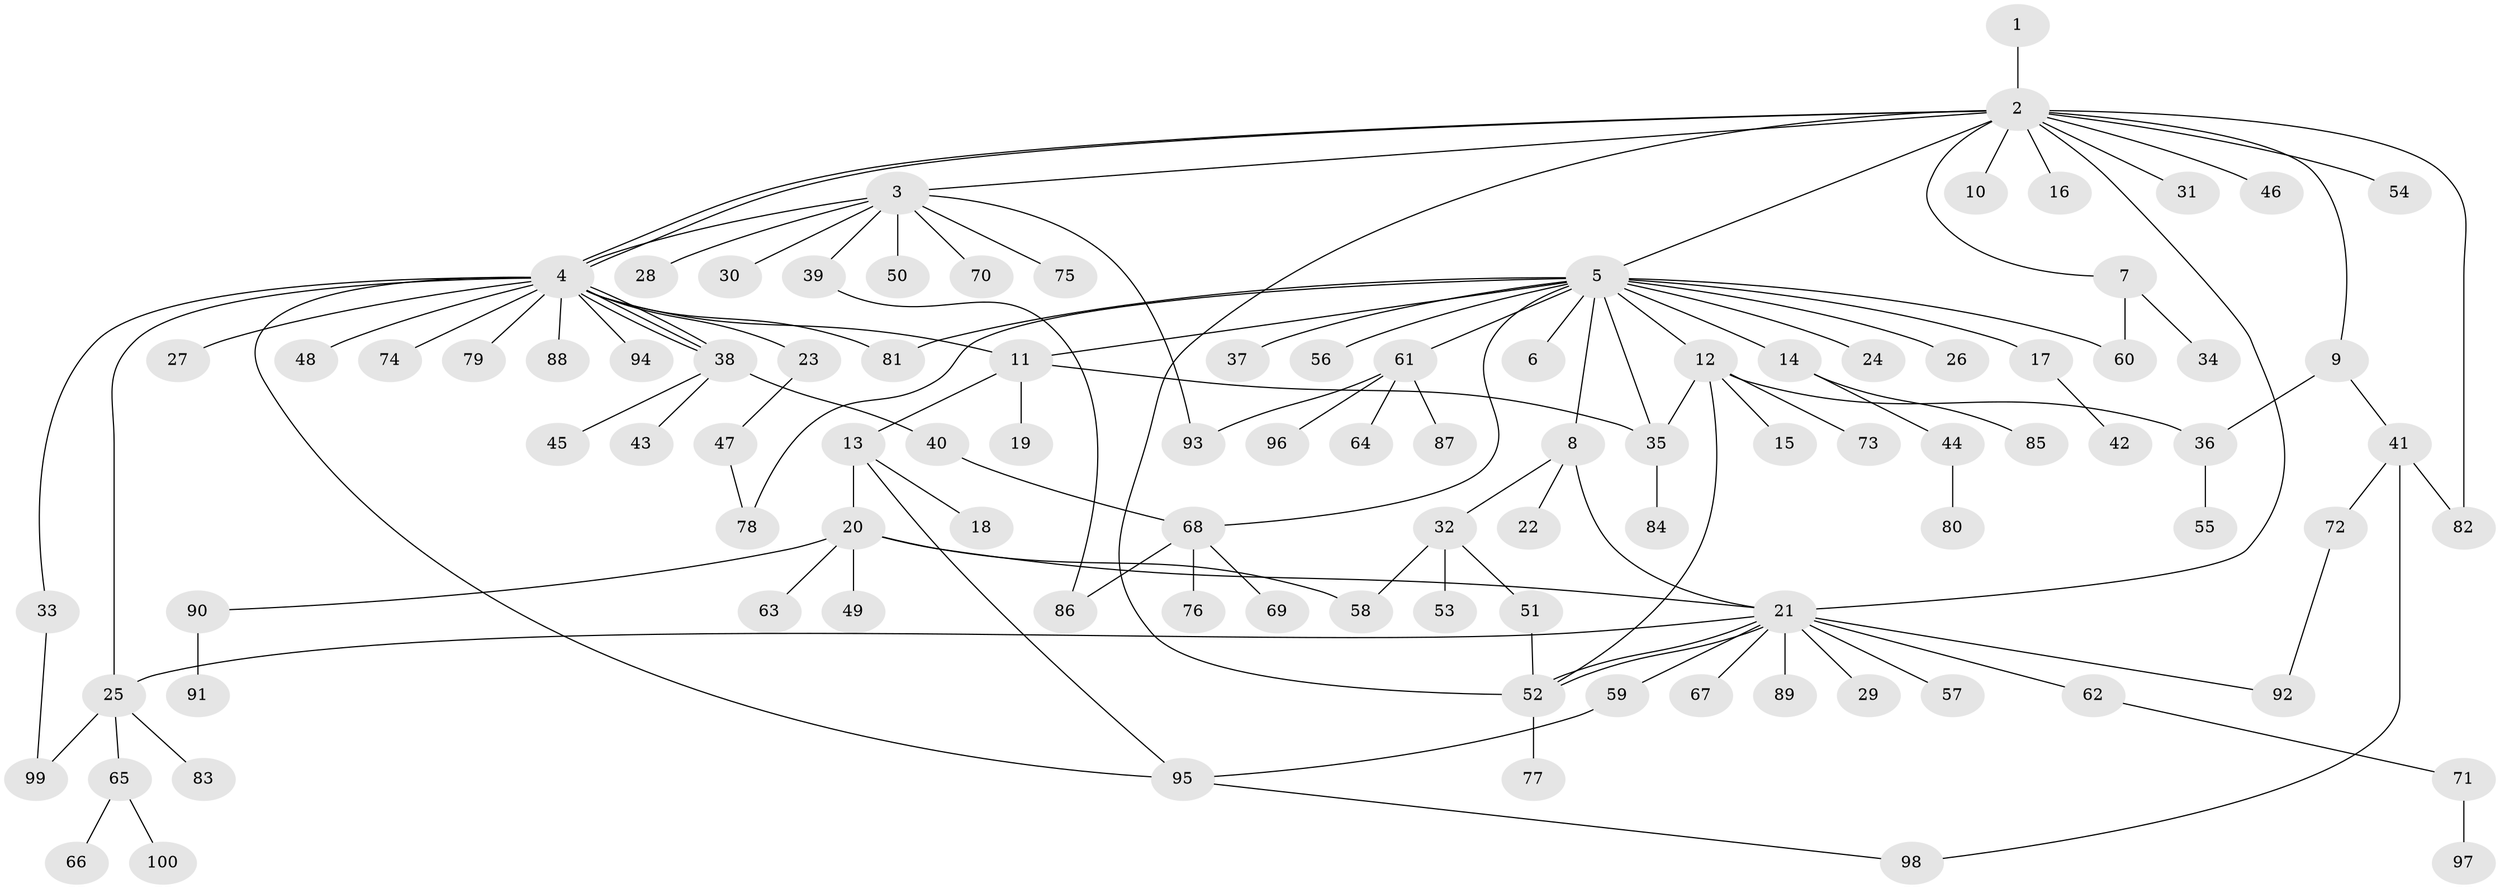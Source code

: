 // Generated by graph-tools (version 1.1) at 2025/35/03/09/25 02:35:29]
// undirected, 100 vertices, 127 edges
graph export_dot {
graph [start="1"]
  node [color=gray90,style=filled];
  1;
  2;
  3;
  4;
  5;
  6;
  7;
  8;
  9;
  10;
  11;
  12;
  13;
  14;
  15;
  16;
  17;
  18;
  19;
  20;
  21;
  22;
  23;
  24;
  25;
  26;
  27;
  28;
  29;
  30;
  31;
  32;
  33;
  34;
  35;
  36;
  37;
  38;
  39;
  40;
  41;
  42;
  43;
  44;
  45;
  46;
  47;
  48;
  49;
  50;
  51;
  52;
  53;
  54;
  55;
  56;
  57;
  58;
  59;
  60;
  61;
  62;
  63;
  64;
  65;
  66;
  67;
  68;
  69;
  70;
  71;
  72;
  73;
  74;
  75;
  76;
  77;
  78;
  79;
  80;
  81;
  82;
  83;
  84;
  85;
  86;
  87;
  88;
  89;
  90;
  91;
  92;
  93;
  94;
  95;
  96;
  97;
  98;
  99;
  100;
  1 -- 2;
  2 -- 3;
  2 -- 4;
  2 -- 4;
  2 -- 5;
  2 -- 7;
  2 -- 9;
  2 -- 10;
  2 -- 16;
  2 -- 21;
  2 -- 31;
  2 -- 46;
  2 -- 52;
  2 -- 54;
  2 -- 82;
  3 -- 4;
  3 -- 28;
  3 -- 30;
  3 -- 39;
  3 -- 50;
  3 -- 70;
  3 -- 75;
  3 -- 93;
  4 -- 11;
  4 -- 23;
  4 -- 25;
  4 -- 27;
  4 -- 33;
  4 -- 38;
  4 -- 38;
  4 -- 38;
  4 -- 48;
  4 -- 74;
  4 -- 79;
  4 -- 81;
  4 -- 88;
  4 -- 94;
  4 -- 95;
  5 -- 6;
  5 -- 8;
  5 -- 11;
  5 -- 12;
  5 -- 14;
  5 -- 17;
  5 -- 24;
  5 -- 26;
  5 -- 35;
  5 -- 37;
  5 -- 56;
  5 -- 60;
  5 -- 61;
  5 -- 68;
  5 -- 78;
  5 -- 81;
  7 -- 34;
  7 -- 60;
  8 -- 21;
  8 -- 22;
  8 -- 32;
  9 -- 36;
  9 -- 41;
  11 -- 13;
  11 -- 19;
  11 -- 35;
  12 -- 15;
  12 -- 35;
  12 -- 36;
  12 -- 52;
  12 -- 73;
  13 -- 18;
  13 -- 20;
  13 -- 95;
  14 -- 44;
  14 -- 85;
  17 -- 42;
  20 -- 21;
  20 -- 49;
  20 -- 58;
  20 -- 63;
  20 -- 90;
  21 -- 25;
  21 -- 29;
  21 -- 52;
  21 -- 52;
  21 -- 57;
  21 -- 59;
  21 -- 62;
  21 -- 67;
  21 -- 89;
  21 -- 92;
  23 -- 47;
  25 -- 65;
  25 -- 83;
  25 -- 99;
  32 -- 51;
  32 -- 53;
  32 -- 58;
  33 -- 99;
  35 -- 84;
  36 -- 55;
  38 -- 40;
  38 -- 43;
  38 -- 45;
  39 -- 86;
  40 -- 68;
  41 -- 72;
  41 -- 82;
  41 -- 98;
  44 -- 80;
  47 -- 78;
  51 -- 52;
  52 -- 77;
  59 -- 95;
  61 -- 64;
  61 -- 87;
  61 -- 93;
  61 -- 96;
  62 -- 71;
  65 -- 66;
  65 -- 100;
  68 -- 69;
  68 -- 76;
  68 -- 86;
  71 -- 97;
  72 -- 92;
  90 -- 91;
  95 -- 98;
}
